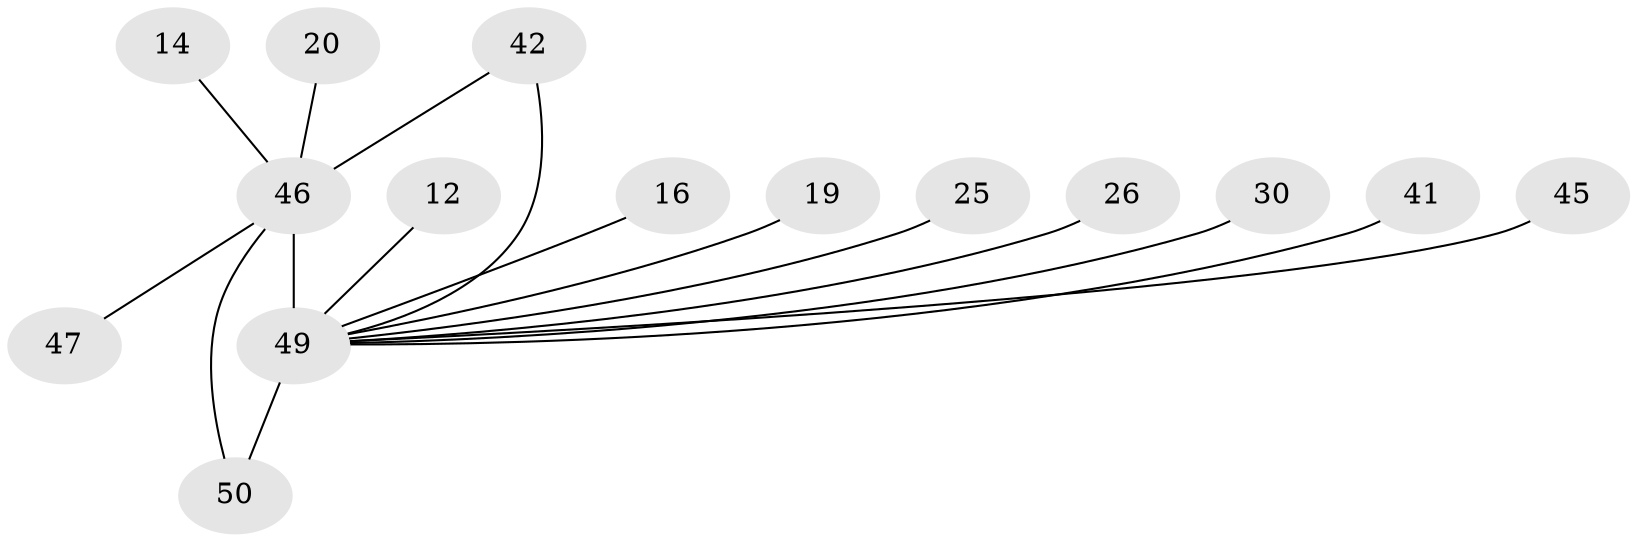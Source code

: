 // original degree distribution, {15: 0.06, 20: 0.02, 17: 0.02, 12: 0.02, 16: 0.02, 14: 0.02, 10: 0.02, 19: 0.02, 2: 0.6, 3: 0.14, 5: 0.04, 6: 0.02}
// Generated by graph-tools (version 1.1) at 2025/49/03/04/25 21:49:16]
// undirected, 15 vertices, 16 edges
graph export_dot {
graph [start="1"]
  node [color=gray90,style=filled];
  12;
  14;
  16;
  19;
  20;
  25;
  26 [super="+24"];
  30;
  41;
  42;
  45;
  46 [super="+27+10"];
  47;
  49 [super="+48+43+39+44+29+11+18+31+35"];
  50;
  12 -- 49 [weight=2];
  14 -- 46 [weight=2];
  16 -- 49 [weight=2];
  19 -- 49;
  20 -- 46 [weight=2];
  25 -- 49 [weight=2];
  26 -- 49 [weight=3];
  30 -- 49 [weight=2];
  41 -- 49 [weight=2];
  42 -- 49;
  42 -- 46;
  45 -- 49 [weight=2];
  46 -- 49 [weight=50];
  46 -- 47 [weight=2];
  46 -- 50;
  49 -- 50;
}

